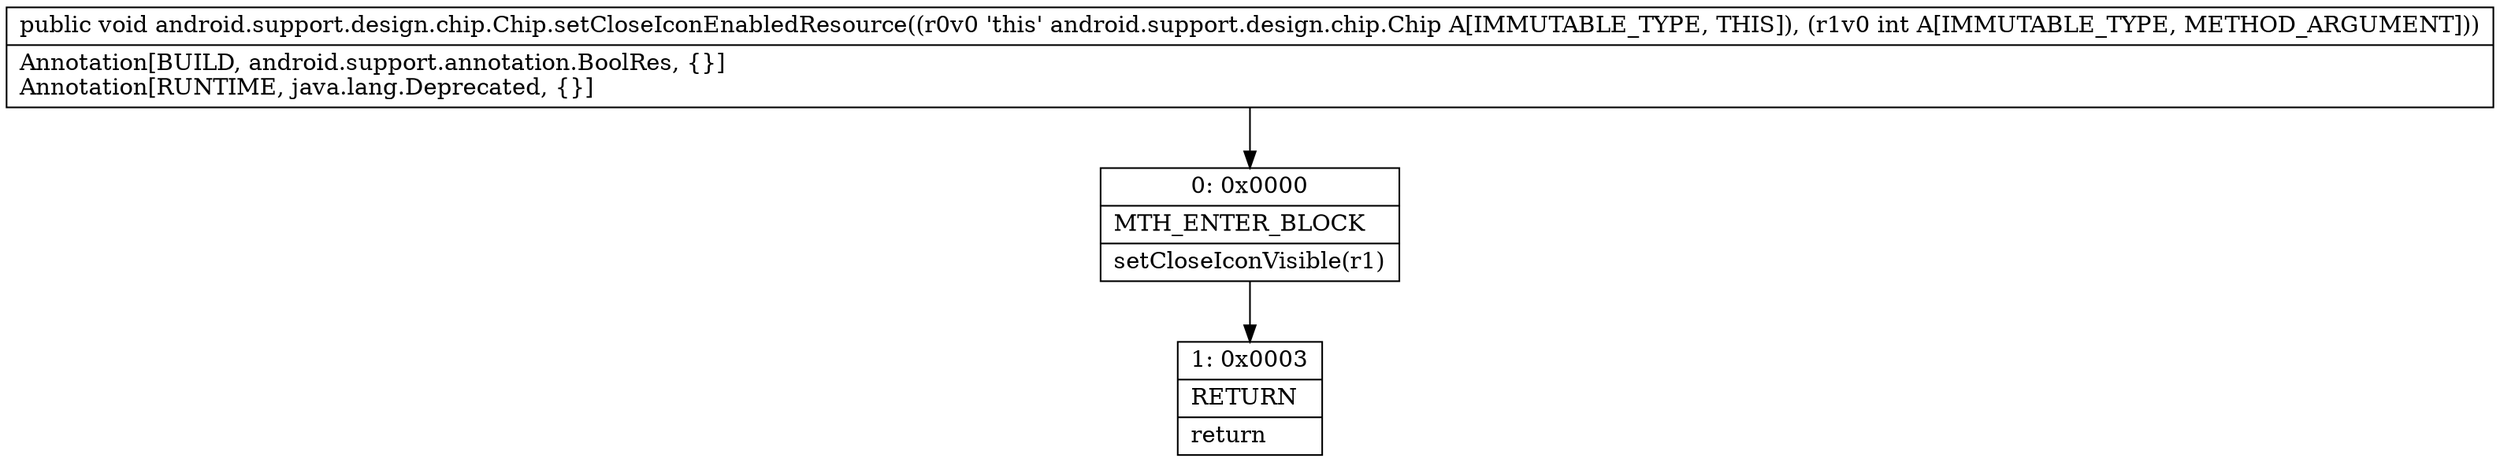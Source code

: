 digraph "CFG forandroid.support.design.chip.Chip.setCloseIconEnabledResource(I)V" {
Node_0 [shape=record,label="{0\:\ 0x0000|MTH_ENTER_BLOCK\l|setCloseIconVisible(r1)\l}"];
Node_1 [shape=record,label="{1\:\ 0x0003|RETURN\l|return\l}"];
MethodNode[shape=record,label="{public void android.support.design.chip.Chip.setCloseIconEnabledResource((r0v0 'this' android.support.design.chip.Chip A[IMMUTABLE_TYPE, THIS]), (r1v0 int A[IMMUTABLE_TYPE, METHOD_ARGUMENT]))  | Annotation[BUILD, android.support.annotation.BoolRes, \{\}]\lAnnotation[RUNTIME, java.lang.Deprecated, \{\}]\l}"];
MethodNode -> Node_0;
Node_0 -> Node_1;
}

